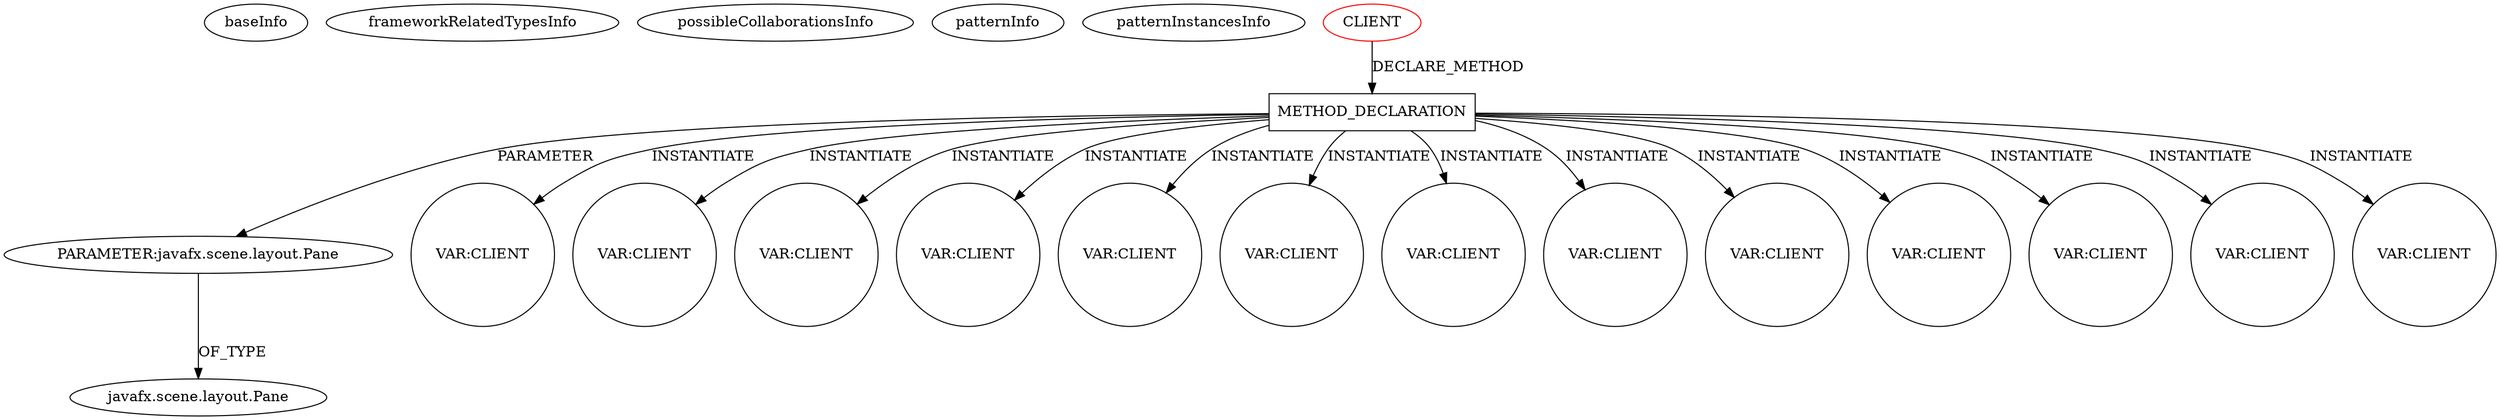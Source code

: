 digraph {
baseInfo[graphId=3439,category="pattern",isAnonymous=false,possibleRelation=false]
frameworkRelatedTypesInfo[]
possibleCollaborationsInfo[]
patternInfo[frequency=3.0,patternRootClient=0]
patternInstancesInfo[0="Maxxa-MT-common~/Maxxa-MT-common/MT-common-master/src/cz/commons/example/graphics/branchNode/BranchElementExample.java~BranchElementExample~916",1="Maxxa-MT-common~/Maxxa-MT-common/MT-common-master/src/cz/commons/example/graphics/layoutManager/Example.java~Example~920",2="Maxxa-MT-common~/Maxxa-MT-common/MT-common-master/src/cz/commons/example/graphics/layoutManager/ExampleWithSecondPointCalculation.java~ExampleWithSecondPointCalculation~919"]
5[label="PARAMETER:javafx.scene.layout.Pane",vertexType="PARAMETER_DECLARATION",isFrameworkType=false]
6[label="javafx.scene.layout.Pane",vertexType="FRAMEWORK_CLASS_TYPE",isFrameworkType=false]
4[label="METHOD_DECLARATION",vertexType="CLIENT_METHOD_DECLARATION",isFrameworkType=false,shape=box]
0[label="CLIENT",vertexType="ROOT_CLIENT_CLASS_DECLARATION",isFrameworkType=false,color=red]
36[label="VAR:CLIENT",vertexType="VARIABLE_EXPRESION",isFrameworkType=false,shape=circle]
8[label="VAR:CLIENT",vertexType="VARIABLE_EXPRESION",isFrameworkType=false,shape=circle]
51[label="VAR:CLIENT",vertexType="VARIABLE_EXPRESION",isFrameworkType=false,shape=circle]
42[label="VAR:CLIENT",vertexType="VARIABLE_EXPRESION",isFrameworkType=false,shape=circle]
33[label="VAR:CLIENT",vertexType="VARIABLE_EXPRESION",isFrameworkType=false,shape=circle]
170[label="VAR:CLIENT",vertexType="VARIABLE_EXPRESION",isFrameworkType=false,shape=circle]
173[label="VAR:CLIENT",vertexType="VARIABLE_EXPRESION",isFrameworkType=false,shape=circle]
167[label="VAR:CLIENT",vertexType="VARIABLE_EXPRESION",isFrameworkType=false,shape=circle]
45[label="VAR:CLIENT",vertexType="VARIABLE_EXPRESION",isFrameworkType=false,shape=circle]
164[label="VAR:CLIENT",vertexType="VARIABLE_EXPRESION",isFrameworkType=false,shape=circle]
30[label="VAR:CLIENT",vertexType="VARIABLE_EXPRESION",isFrameworkType=false,shape=circle]
161[label="VAR:CLIENT",vertexType="VARIABLE_EXPRESION",isFrameworkType=false,shape=circle]
155[label="VAR:CLIENT",vertexType="VARIABLE_EXPRESION",isFrameworkType=false,shape=circle]
4->36[label="INSTANTIATE"]
5->6[label="OF_TYPE"]
4->51[label="INSTANTIATE"]
4->5[label="PARAMETER"]
4->164[label="INSTANTIATE"]
4->155[label="INSTANTIATE"]
4->45[label="INSTANTIATE"]
0->4[label="DECLARE_METHOD"]
4->173[label="INSTANTIATE"]
4->30[label="INSTANTIATE"]
4->42[label="INSTANTIATE"]
4->167[label="INSTANTIATE"]
4->33[label="INSTANTIATE"]
4->8[label="INSTANTIATE"]
4->161[label="INSTANTIATE"]
4->170[label="INSTANTIATE"]
}
